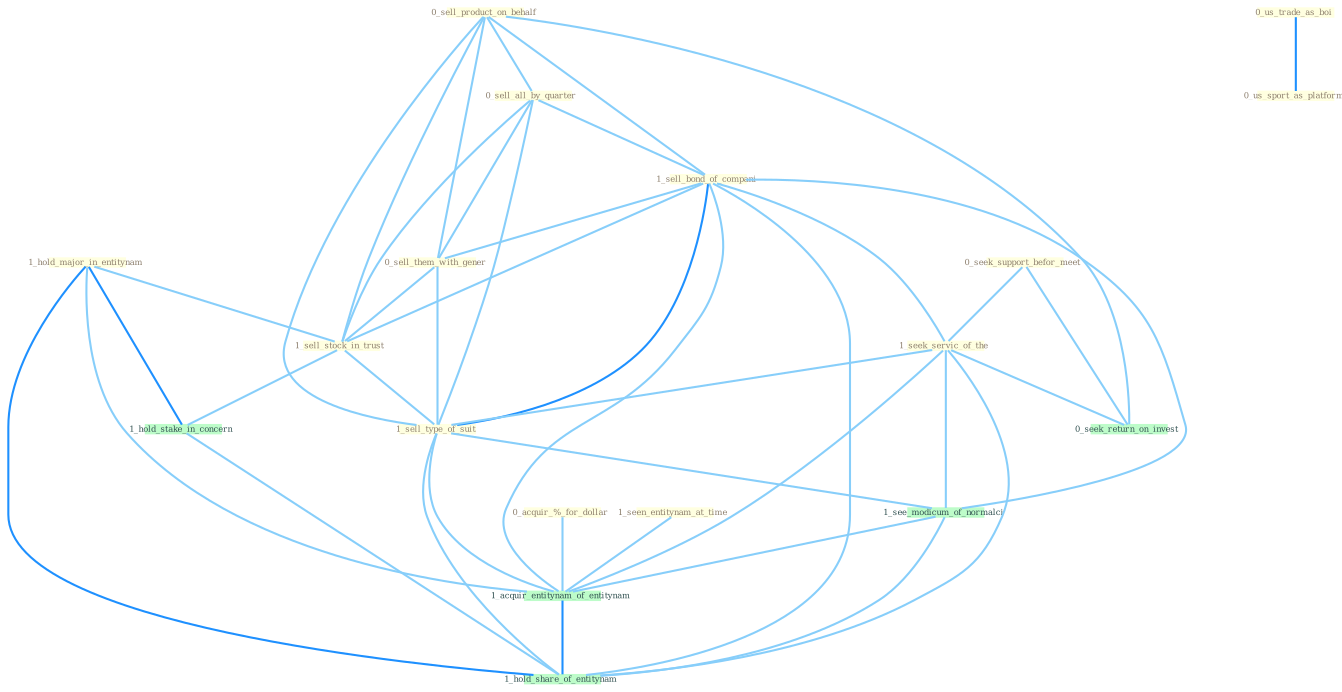 Graph G{ 
    node
    [shape=polygon,style=filled,width=.5,height=.06,color="#BDFCC9",fixedsize=true,fontsize=4,
    fontcolor="#2f4f4f"];
    {node
    [color="#ffffe0", fontcolor="#8b7d6b"] "1_seen_entitynam_at_time " "0_sell_product_on_behalf " "0_acquir_%_for_dollar " "0_sell_all_by_quarter " "1_hold_major_in_entitynam " "1_sell_bond_of_compani " "0_us_trade_as_boi " "0_seek_support_befor_meet " "0_sell_them_with_gener " "1_sell_stock_in_trust " "1_seek_servic_of_the " "1_sell_type_of_suit " "0_us_sport_as_platform "}
{node [color="#fff0f5", fontcolor="#b22222"]}
edge [color="#B0E2FF"];

	"1_seen_entitynam_at_time " -- "1_acquir_entitynam_of_entitynam " [w="1", color="#87cefa" ];
	"0_sell_product_on_behalf " -- "0_sell_all_by_quarter " [w="1", color="#87cefa" ];
	"0_sell_product_on_behalf " -- "1_sell_bond_of_compani " [w="1", color="#87cefa" ];
	"0_sell_product_on_behalf " -- "0_sell_them_with_gener " [w="1", color="#87cefa" ];
	"0_sell_product_on_behalf " -- "1_sell_stock_in_trust " [w="1", color="#87cefa" ];
	"0_sell_product_on_behalf " -- "1_sell_type_of_suit " [w="1", color="#87cefa" ];
	"0_sell_product_on_behalf " -- "0_seek_return_on_invest " [w="1", color="#87cefa" ];
	"0_acquir_%_for_dollar " -- "1_acquir_entitynam_of_entitynam " [w="1", color="#87cefa" ];
	"0_sell_all_by_quarter " -- "1_sell_bond_of_compani " [w="1", color="#87cefa" ];
	"0_sell_all_by_quarter " -- "0_sell_them_with_gener " [w="1", color="#87cefa" ];
	"0_sell_all_by_quarter " -- "1_sell_stock_in_trust " [w="1", color="#87cefa" ];
	"0_sell_all_by_quarter " -- "1_sell_type_of_suit " [w="1", color="#87cefa" ];
	"1_hold_major_in_entitynam " -- "1_sell_stock_in_trust " [w="1", color="#87cefa" ];
	"1_hold_major_in_entitynam " -- "1_hold_stake_in_concern " [w="2", color="#1e90ff" , len=0.8];
	"1_hold_major_in_entitynam " -- "1_acquir_entitynam_of_entitynam " [w="1", color="#87cefa" ];
	"1_hold_major_in_entitynam " -- "1_hold_share_of_entitynam " [w="2", color="#1e90ff" , len=0.8];
	"1_sell_bond_of_compani " -- "0_sell_them_with_gener " [w="1", color="#87cefa" ];
	"1_sell_bond_of_compani " -- "1_sell_stock_in_trust " [w="1", color="#87cefa" ];
	"1_sell_bond_of_compani " -- "1_seek_servic_of_the " [w="1", color="#87cefa" ];
	"1_sell_bond_of_compani " -- "1_sell_type_of_suit " [w="2", color="#1e90ff" , len=0.8];
	"1_sell_bond_of_compani " -- "1_see_modicum_of_normalci " [w="1", color="#87cefa" ];
	"1_sell_bond_of_compani " -- "1_acquir_entitynam_of_entitynam " [w="1", color="#87cefa" ];
	"1_sell_bond_of_compani " -- "1_hold_share_of_entitynam " [w="1", color="#87cefa" ];
	"0_us_trade_as_boi " -- "0_us_sport_as_platform " [w="2", color="#1e90ff" , len=0.8];
	"0_seek_support_befor_meet " -- "1_seek_servic_of_the " [w="1", color="#87cefa" ];
	"0_seek_support_befor_meet " -- "0_seek_return_on_invest " [w="1", color="#87cefa" ];
	"0_sell_them_with_gener " -- "1_sell_stock_in_trust " [w="1", color="#87cefa" ];
	"0_sell_them_with_gener " -- "1_sell_type_of_suit " [w="1", color="#87cefa" ];
	"1_sell_stock_in_trust " -- "1_sell_type_of_suit " [w="1", color="#87cefa" ];
	"1_sell_stock_in_trust " -- "1_hold_stake_in_concern " [w="1", color="#87cefa" ];
	"1_seek_servic_of_the " -- "1_sell_type_of_suit " [w="1", color="#87cefa" ];
	"1_seek_servic_of_the " -- "0_seek_return_on_invest " [w="1", color="#87cefa" ];
	"1_seek_servic_of_the " -- "1_see_modicum_of_normalci " [w="1", color="#87cefa" ];
	"1_seek_servic_of_the " -- "1_acquir_entitynam_of_entitynam " [w="1", color="#87cefa" ];
	"1_seek_servic_of_the " -- "1_hold_share_of_entitynam " [w="1", color="#87cefa" ];
	"1_sell_type_of_suit " -- "1_see_modicum_of_normalci " [w="1", color="#87cefa" ];
	"1_sell_type_of_suit " -- "1_acquir_entitynam_of_entitynam " [w="1", color="#87cefa" ];
	"1_sell_type_of_suit " -- "1_hold_share_of_entitynam " [w="1", color="#87cefa" ];
	"1_hold_stake_in_concern " -- "1_hold_share_of_entitynam " [w="1", color="#87cefa" ];
	"1_see_modicum_of_normalci " -- "1_acquir_entitynam_of_entitynam " [w="1", color="#87cefa" ];
	"1_see_modicum_of_normalci " -- "1_hold_share_of_entitynam " [w="1", color="#87cefa" ];
	"1_acquir_entitynam_of_entitynam " -- "1_hold_share_of_entitynam " [w="2", color="#1e90ff" , len=0.8];
}